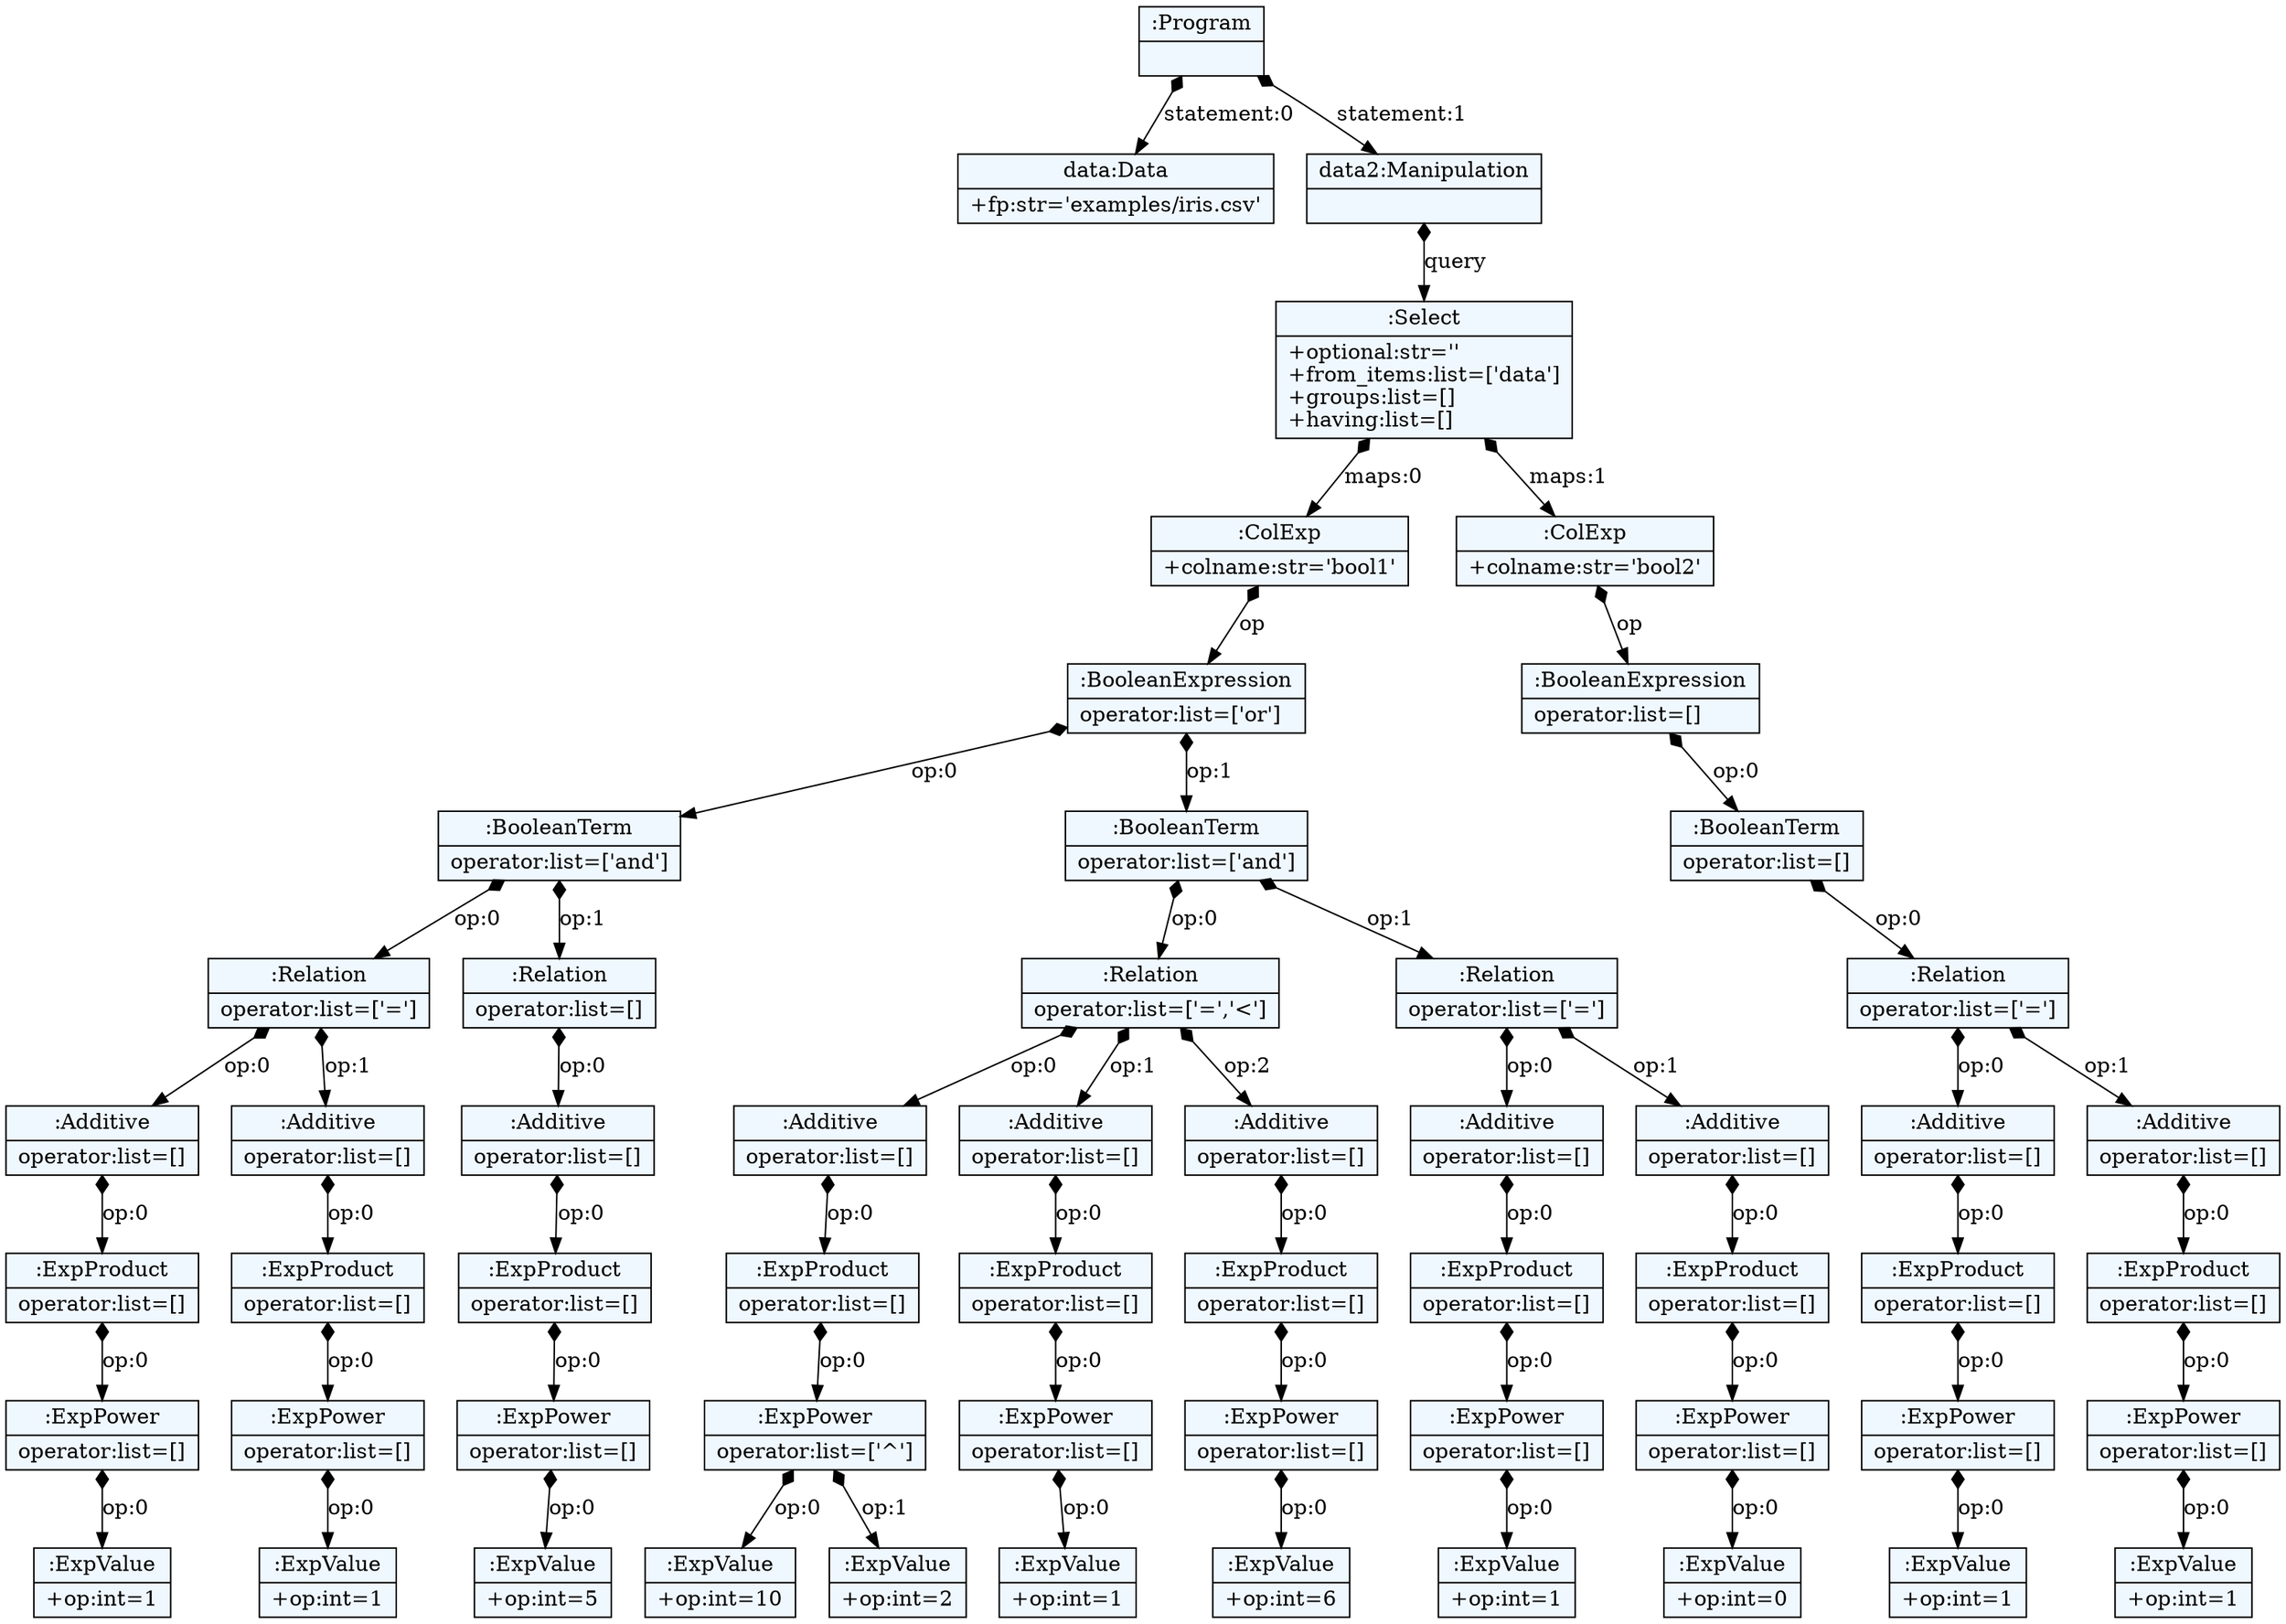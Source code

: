 
    digraph textX {
    fontname = "Bitstream Vera Sans"
    fontsize = 8
    node[
        shape=record,
        style=filled,
        fillcolor=aliceblue
    ]
    nodesep = 0.3
    edge[dir=black,arrowtail=empty]


4528520272 -> 4528519888 [label="statement:0" arrowtail=diamond dir=both]
4528519888[label="{data:Data|+fp:str='examples/iris.csv'\l}"]
4528520272 -> 4528520144 [label="statement:1" arrowtail=diamond dir=both]
4528520144 -> 4528517328 [label="query" arrowtail=diamond dir=both]
4528517328 -> 4528490192 [label="maps:0" arrowtail=diamond dir=both]
4528490192 -> 4528489744 [label="op" arrowtail=diamond dir=both]
4528489744 -> 4528424784 [label="op:0" arrowtail=diamond dir=both]
4528424784 -> 4528424016 [label="op:0" arrowtail=diamond dir=both]
4528424016 -> 4528423504 [label="op:0" arrowtail=diamond dir=both]
4528423504 -> 4528423696 [label="op:0" arrowtail=diamond dir=both]
4528423696 -> 4528424528 [label="op:0" arrowtail=diamond dir=both]
4528424528 -> 4528425744 [label="op:0" arrowtail=diamond dir=both]
4528425744[label="{:ExpValue|+op:int=1\l}"]
4528424528[label="{:ExpPower|operator:list=[]\l}"]
4528423696[label="{:ExpProduct|operator:list=[]\l}"]
4528423504[label="{:Additive|operator:list=[]\l}"]
4528424016 -> 4528490640 [label="op:1" arrowtail=diamond dir=both]
4528490640 -> 4528423888 [label="op:0" arrowtail=diamond dir=both]
4528423888 -> 4528426192 [label="op:0" arrowtail=diamond dir=both]
4528426192 -> 4528426384 [label="op:0" arrowtail=diamond dir=both]
4528426384[label="{:ExpValue|+op:int=1\l}"]
4528426192[label="{:ExpPower|operator:list=[]\l}"]
4528423888[label="{:ExpProduct|operator:list=[]\l}"]
4528490640[label="{:Additive|operator:list=[]\l}"]
4528424016[label="{:Relation|operator:list=['=']\l}"]
4528424784 -> 4528423568 [label="op:1" arrowtail=diamond dir=both]
4528423568 -> 4528423824 [label="op:0" arrowtail=diamond dir=both]
4528423824 -> 4528426256 [label="op:0" arrowtail=diamond dir=both]
4528426256 -> 4528469328 [label="op:0" arrowtail=diamond dir=both]
4528469328 -> 4528471120 [label="op:0" arrowtail=diamond dir=both]
4528471120[label="{:ExpValue|+op:int=5\l}"]
4528469328[label="{:ExpPower|operator:list=[]\l}"]
4528426256[label="{:ExpProduct|operator:list=[]\l}"]
4528423824[label="{:Additive|operator:list=[]\l}"]
4528423568[label="{:Relation|operator:list=[]\l}"]
4528424784[label="{:BooleanTerm|operator:list=['and']\l}"]
4528489744 -> 4528423376 [label="op:1" arrowtail=diamond dir=both]
4528423376 -> 4528425168 [label="op:0" arrowtail=diamond dir=both]
4528425168 -> 4528426960 [label="op:0" arrowtail=diamond dir=both]
4528426960 -> 4528471888 [label="op:0" arrowtail=diamond dir=both]
4528471888 -> 4528469264 [label="op:0" arrowtail=diamond dir=both]
4528469264 -> 4528605776 [label="op:0" arrowtail=diamond dir=both]
4528605776[label="{:ExpValue|+op:int=10\l}"]
4528469264 -> 4528603664 [label="op:1" arrowtail=diamond dir=both]
4528603664[label="{:ExpValue|+op:int=2\l}"]
4528469264[label="{:ExpPower|operator:list=['^']\l}"]
4528471888[label="{:ExpProduct|operator:list=[]\l}"]
4528426960[label="{:Additive|operator:list=[]\l}"]
4528425168 -> 4528424720 [label="op:1" arrowtail=diamond dir=both]
4528424720 -> 4528471440 [label="op:0" arrowtail=diamond dir=both]
4528471440 -> 4528604752 [label="op:0" arrowtail=diamond dir=both]
4528604752 -> 4528605648 [label="op:0" arrowtail=diamond dir=both]
4528605648[label="{:ExpValue|+op:int=1\l}"]
4528604752[label="{:ExpPower|operator:list=[]\l}"]
4528471440[label="{:ExpProduct|operator:list=[]\l}"]
4528424720[label="{:Additive|operator:list=[]\l}"]
4528425168 -> 4528470224 [label="op:2" arrowtail=diamond dir=both]
4528470224 -> 4528606736 [label="op:0" arrowtail=diamond dir=both]
4528606736 -> 4528603472 [label="op:0" arrowtail=diamond dir=both]
4528603472 -> 4528603984 [label="op:0" arrowtail=diamond dir=both]
4528603984[label="{:ExpValue|+op:int=6\l}"]
4528603472[label="{:ExpPower|operator:list=[]\l}"]
4528606736[label="{:ExpProduct|operator:list=[]\l}"]
4528470224[label="{:Additive|operator:list=[]\l}"]
4528425168[label="{:Relation|operator:list=['=','\<']\l}"]
4528423376 -> 4528426640 [label="op:1" arrowtail=diamond dir=both]
4528426640 -> 4528471376 [label="op:0" arrowtail=diamond dir=both]
4528471376 -> 4528606032 [label="op:0" arrowtail=diamond dir=both]
4528606032 -> 4528605712 [label="op:0" arrowtail=diamond dir=both]
4528605712 -> 4528634832 [label="op:0" arrowtail=diamond dir=both]
4528634832[label="{:ExpValue|+op:int=1\l}"]
4528605712[label="{:ExpPower|operator:list=[]\l}"]
4528606032[label="{:ExpProduct|operator:list=[]\l}"]
4528471376[label="{:Additive|operator:list=[]\l}"]
4528426640 -> 4528604880 [label="op:1" arrowtail=diamond dir=both]
4528604880 -> 4528606864 [label="op:0" arrowtail=diamond dir=both]
4528606864 -> 4528633936 [label="op:0" arrowtail=diamond dir=both]
4528633936 -> 4528632976 [label="op:0" arrowtail=diamond dir=both]
4528632976[label="{:ExpValue|+op:int=0\l}"]
4528633936[label="{:ExpPower|operator:list=[]\l}"]
4528606864[label="{:ExpProduct|operator:list=[]\l}"]
4528604880[label="{:Additive|operator:list=[]\l}"]
4528426640[label="{:Relation|operator:list=['=']\l}"]
4528423376[label="{:BooleanTerm|operator:list=['and']\l}"]
4528489744[label="{:BooleanExpression|operator:list=['or']\l}"]
4528490192[label="{:ColExp|+colname:str='bool1'\l}"]
4528517328 -> 4528489360 [label="maps:1" arrowtail=diamond dir=both]
4528489360 -> 4528423440 [label="op" arrowtail=diamond dir=both]
4528423440 -> 4528425680 [label="op:0" arrowtail=diamond dir=both]
4528425680 -> 4528605840 [label="op:0" arrowtail=diamond dir=both]
4528605840 -> 4528633296 [label="op:0" arrowtail=diamond dir=both]
4528633296 -> 4528632016 [label="op:0" arrowtail=diamond dir=both]
4528632016 -> 4528632592 [label="op:0" arrowtail=diamond dir=both]
4528632592 -> 4528633744 [label="op:0" arrowtail=diamond dir=both]
4528633744[label="{:ExpValue|+op:int=1\l}"]
4528632592[label="{:ExpPower|operator:list=[]\l}"]
4528632016[label="{:ExpProduct|operator:list=[]\l}"]
4528633296[label="{:Additive|operator:list=[]\l}"]
4528605840 -> 4528633232 [label="op:1" arrowtail=diamond dir=both]
4528633232 -> 4528634128 [label="op:0" arrowtail=diamond dir=both]
4528634128 -> 4528526864 [label="op:0" arrowtail=diamond dir=both]
4528526864 -> 4528525776 [label="op:0" arrowtail=diamond dir=both]
4528525776[label="{:ExpValue|+op:int=1\l}"]
4528526864[label="{:ExpPower|operator:list=[]\l}"]
4528634128[label="{:ExpProduct|operator:list=[]\l}"]
4528633232[label="{:Additive|operator:list=[]\l}"]
4528605840[label="{:Relation|operator:list=['=']\l}"]
4528425680[label="{:BooleanTerm|operator:list=[]\l}"]
4528423440[label="{:BooleanExpression|operator:list=[]\l}"]
4528489360[label="{:ColExp|+colname:str='bool2'\l}"]
4528517328[label="{:Select|+optional:str=''\l+from_items:list=['data']\l+groups:list=[]\l+having:list=[]\l}"]
4528520144[label="{data2:Manipulation|}"]
4528520272[label="{:Program|}"]

}

